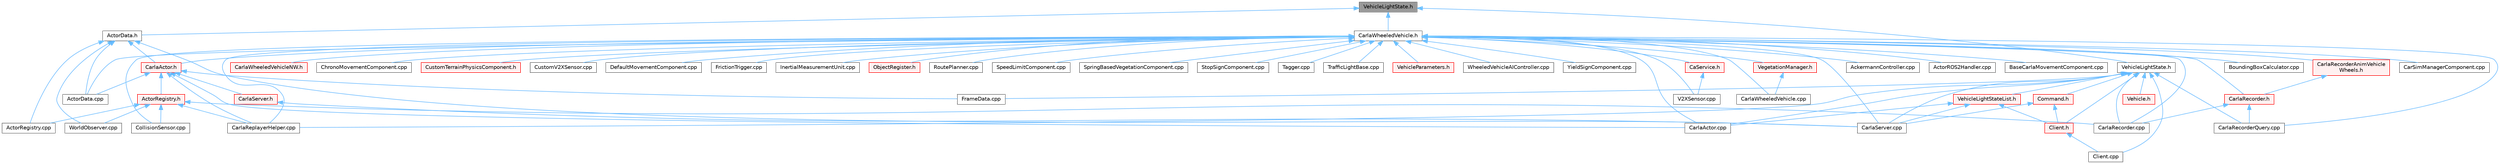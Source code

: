 digraph "VehicleLightState.h"
{
 // INTERACTIVE_SVG=YES
 // LATEX_PDF_SIZE
  bgcolor="transparent";
  edge [fontname=Helvetica,fontsize=10,labelfontname=Helvetica,labelfontsize=10];
  node [fontname=Helvetica,fontsize=10,shape=box,height=0.2,width=0.4];
  Node1 [id="Node000001",label="VehicleLightState.h",height=0.2,width=0.4,color="gray40", fillcolor="grey60", style="filled", fontcolor="black",tooltip=" "];
  Node1 -> Node2 [id="edge1_Node000001_Node000002",dir="back",color="steelblue1",style="solid",tooltip=" "];
  Node2 [id="Node000002",label="ActorData.h",height=0.2,width=0.4,color="grey40", fillcolor="white", style="filled",URL="$de/d7d/ActorData_8h.html",tooltip=" "];
  Node2 -> Node3 [id="edge2_Node000002_Node000003",dir="back",color="steelblue1",style="solid",tooltip=" "];
  Node3 [id="Node000003",label="ActorData.cpp",height=0.2,width=0.4,color="grey40", fillcolor="white", style="filled",URL="$da/d7f/ActorData_8cpp.html",tooltip=" "];
  Node2 -> Node4 [id="edge3_Node000002_Node000004",dir="back",color="steelblue1",style="solid",tooltip=" "];
  Node4 [id="Node000004",label="ActorRegistry.cpp",height=0.2,width=0.4,color="grey40", fillcolor="white", style="filled",URL="$d3/df3/ActorRegistry_8cpp.html",tooltip=" "];
  Node2 -> Node5 [id="edge4_Node000002_Node000005",dir="back",color="steelblue1",style="solid",tooltip=" "];
  Node5 [id="Node000005",label="CarlaActor.h",height=0.2,width=0.4,color="red", fillcolor="#FFF0F0", style="filled",URL="$de/d36/CarlaActor_8h.html",tooltip=" "];
  Node5 -> Node3 [id="edge5_Node000005_Node000003",dir="back",color="steelblue1",style="solid",tooltip=" "];
  Node5 -> Node6 [id="edge6_Node000005_Node000006",dir="back",color="steelblue1",style="solid",tooltip=" "];
  Node6 [id="Node000006",label="ActorRegistry.h",height=0.2,width=0.4,color="red", fillcolor="#FFF0F0", style="filled",URL="$da/de4/ActorRegistry_8h.html",tooltip=" "];
  Node6 -> Node4 [id="edge7_Node000006_Node000004",dir="back",color="steelblue1",style="solid",tooltip=" "];
  Node6 -> Node44 [id="edge8_Node000006_Node000044",dir="back",color="steelblue1",style="solid",tooltip=" "];
  Node44 [id="Node000044",label="CarlaRecorder.cpp",height=0.2,width=0.4,color="grey40", fillcolor="white", style="filled",URL="$da/d49/CarlaRecorder_8cpp.html",tooltip=" "];
  Node6 -> Node18 [id="edge9_Node000006_Node000018",dir="back",color="steelblue1",style="solid",tooltip=" "];
  Node18 [id="Node000018",label="CarlaReplayerHelper.cpp",height=0.2,width=0.4,color="grey40", fillcolor="white", style="filled",URL="$d2/d32/CarlaReplayerHelper_8cpp.html",tooltip=" "];
  Node6 -> Node42 [id="edge10_Node000006_Node000042",dir="back",color="steelblue1",style="solid",tooltip=" "];
  Node42 [id="Node000042",label="CollisionSensor.cpp",height=0.2,width=0.4,color="grey40", fillcolor="white", style="filled",URL="$da/df0/CollisionSensor_8cpp.html",tooltip=" "];
  Node6 -> Node96 [id="edge11_Node000006_Node000096",dir="back",color="steelblue1",style="solid",tooltip=" "];
  Node96 [id="Node000096",label="WorldObserver.cpp",height=0.2,width=0.4,color="grey40", fillcolor="white", style="filled",URL="$d9/de7/WorldObserver_8cpp.html",tooltip=" "];
  Node5 -> Node15 [id="edge12_Node000005_Node000015",dir="back",color="steelblue1",style="solid",tooltip=" "];
  Node15 [id="Node000015",label="CarlaActor.cpp",height=0.2,width=0.4,color="grey40", fillcolor="white", style="filled",URL="$d3/d43/CarlaActor_8cpp.html",tooltip=" "];
  Node5 -> Node18 [id="edge13_Node000005_Node000018",dir="back",color="steelblue1",style="solid",tooltip=" "];
  Node5 -> Node97 [id="edge14_Node000005_Node000097",dir="back",color="steelblue1",style="solid",tooltip=" "];
  Node97 [id="Node000097",label="CarlaServer.h",height=0.2,width=0.4,color="red", fillcolor="#FFF0F0", style="filled",URL="$d0/d35/CarlaServer_8h.html",tooltip=" "];
  Node97 -> Node19 [id="edge15_Node000097_Node000019",dir="back",color="steelblue1",style="solid",tooltip=" "];
  Node19 [id="Node000019",label="CarlaServer.cpp",height=0.2,width=0.4,color="grey40", fillcolor="white", style="filled",URL="$db/d6c/CarlaServer_8cpp.html",tooltip=" "];
  Node5 -> Node24 [id="edge16_Node000005_Node000024",dir="back",color="steelblue1",style="solid",tooltip=" "];
  Node24 [id="Node000024",label="FrameData.cpp",height=0.2,width=0.4,color="grey40", fillcolor="white", style="filled",URL="$df/d8a/FrameData_8cpp.html",tooltip=" "];
  Node2 -> Node19 [id="edge17_Node000002_Node000019",dir="back",color="steelblue1",style="solid",tooltip=" "];
  Node2 -> Node96 [id="edge18_Node000002_Node000096",dir="back",color="steelblue1",style="solid",tooltip=" "];
  Node1 -> Node118 [id="edge19_Node000001_Node000118",dir="back",color="steelblue1",style="solid",tooltip=" "];
  Node118 [id="Node000118",label="CarlaWheeledVehicle.h",height=0.2,width=0.4,color="grey40", fillcolor="white", style="filled",URL="$d3/d00/CarlaWheeledVehicle_8h.html",tooltip=" "];
  Node118 -> Node119 [id="edge20_Node000118_Node000119",dir="back",color="steelblue1",style="solid",tooltip=" "];
  Node119 [id="Node000119",label="AckermannController.cpp",height=0.2,width=0.4,color="grey40", fillcolor="white", style="filled",URL="$d1/d47/AckermannController_8cpp.html",tooltip=" "];
  Node118 -> Node3 [id="edge21_Node000118_Node000003",dir="back",color="steelblue1",style="solid",tooltip=" "];
  Node118 -> Node120 [id="edge22_Node000118_Node000120",dir="back",color="steelblue1",style="solid",tooltip=" "];
  Node120 [id="Node000120",label="ActorROS2Handler.cpp",height=0.2,width=0.4,color="grey40", fillcolor="white", style="filled",URL="$d6/d65/ActorROS2Handler_8cpp.html",tooltip=" "];
  Node118 -> Node121 [id="edge23_Node000118_Node000121",dir="back",color="steelblue1",style="solid",tooltip=" "];
  Node121 [id="Node000121",label="BaseCarlaMovementComponent.cpp",height=0.2,width=0.4,color="grey40", fillcolor="white", style="filled",URL="$da/da6/BaseCarlaMovementComponent_8cpp.html",tooltip=" "];
  Node118 -> Node122 [id="edge24_Node000118_Node000122",dir="back",color="steelblue1",style="solid",tooltip=" "];
  Node122 [id="Node000122",label="BoundingBoxCalculator.cpp",height=0.2,width=0.4,color="grey40", fillcolor="white", style="filled",URL="$dd/dd8/BoundingBoxCalculator_8cpp.html",tooltip=" "];
  Node118 -> Node51 [id="edge25_Node000118_Node000051",dir="back",color="steelblue1",style="solid",tooltip=" "];
  Node51 [id="Node000051",label="CaService.h",height=0.2,width=0.4,color="red", fillcolor="#FFF0F0", style="filled",URL="$df/dd8/CaService_8h.html",tooltip=" "];
  Node51 -> Node53 [id="edge26_Node000051_Node000053",dir="back",color="steelblue1",style="solid",tooltip=" "];
  Node53 [id="Node000053",label="V2XSensor.cpp",height=0.2,width=0.4,color="grey40", fillcolor="white", style="filled",URL="$d2/df9/V2XSensor_8cpp.html",tooltip=" "];
  Node118 -> Node100 [id="edge27_Node000118_Node000100",dir="back",color="steelblue1",style="solid",tooltip=" "];
  Node100 [id="Node000100",label="CarSimManagerComponent.cpp",height=0.2,width=0.4,color="grey40", fillcolor="white", style="filled",URL="$d2/d56/CarSimManagerComponent_8cpp.html",tooltip=" "];
  Node118 -> Node15 [id="edge28_Node000118_Node000015",dir="back",color="steelblue1",style="solid",tooltip=" "];
  Node118 -> Node5 [id="edge29_Node000118_Node000005",dir="back",color="steelblue1",style="solid",tooltip=" "];
  Node118 -> Node44 [id="edge30_Node000118_Node000044",dir="back",color="steelblue1",style="solid",tooltip=" "];
  Node118 -> Node123 [id="edge31_Node000118_Node000123",dir="back",color="steelblue1",style="solid",tooltip=" "];
  Node123 [id="Node000123",label="CarlaRecorder.h",height=0.2,width=0.4,color="red", fillcolor="#FFF0F0", style="filled",URL="$d9/d6a/CarlaRecorder_8h.html",tooltip=" "];
  Node123 -> Node44 [id="edge32_Node000123_Node000044",dir="back",color="steelblue1",style="solid",tooltip=" "];
  Node123 -> Node142 [id="edge33_Node000123_Node000142",dir="back",color="steelblue1",style="solid",tooltip=" "];
  Node142 [id="Node000142",label="CarlaRecorderQuery.cpp",height=0.2,width=0.4,color="grey40", fillcolor="white", style="filled",URL="$de/dc6/CarlaRecorderQuery_8cpp.html",tooltip=" "];
  Node118 -> Node147 [id="edge34_Node000118_Node000147",dir="back",color="steelblue1",style="solid",tooltip=" "];
  Node147 [id="Node000147",label="CarlaRecorderAnimVehicle\lWheels.h",height=0.2,width=0.4,color="red", fillcolor="#FFF0F0", style="filled",URL="$d0/d5c/CarlaRecorderAnimVehicleWheels_8h.html",tooltip=" "];
  Node147 -> Node123 [id="edge35_Node000147_Node000123",dir="back",color="steelblue1",style="solid",tooltip=" "];
  Node118 -> Node142 [id="edge36_Node000118_Node000142",dir="back",color="steelblue1",style="solid",tooltip=" "];
  Node118 -> Node18 [id="edge37_Node000118_Node000018",dir="back",color="steelblue1",style="solid",tooltip=" "];
  Node118 -> Node19 [id="edge38_Node000118_Node000019",dir="back",color="steelblue1",style="solid",tooltip=" "];
  Node118 -> Node21 [id="edge39_Node000118_Node000021",dir="back",color="steelblue1",style="solid",tooltip=" "];
  Node21 [id="Node000021",label="CarlaWheeledVehicle.cpp",height=0.2,width=0.4,color="grey40", fillcolor="white", style="filled",URL="$dc/d65/CarlaWheeledVehicle_8cpp.html",tooltip=" "];
  Node118 -> Node151 [id="edge40_Node000118_Node000151",dir="back",color="steelblue1",style="solid",tooltip=" "];
  Node151 [id="Node000151",label="CarlaWheeledVehicleNW.h",height=0.2,width=0.4,color="red", fillcolor="#FFF0F0", style="filled",URL="$de/dba/CarlaWheeledVehicleNW_8h.html",tooltip=" "];
  Node118 -> Node153 [id="edge41_Node000118_Node000153",dir="back",color="steelblue1",style="solid",tooltip=" "];
  Node153 [id="Node000153",label="ChronoMovementComponent.cpp",height=0.2,width=0.4,color="grey40", fillcolor="white", style="filled",URL="$db/d1c/ChronoMovementComponent_8cpp.html",tooltip=" "];
  Node118 -> Node42 [id="edge42_Node000118_Node000042",dir="back",color="steelblue1",style="solid",tooltip=" "];
  Node118 -> Node109 [id="edge43_Node000118_Node000109",dir="back",color="steelblue1",style="solid",tooltip=" "];
  Node109 [id="Node000109",label="CustomTerrainPhysicsComponent.h",height=0.2,width=0.4,color="red", fillcolor="#FFF0F0", style="filled",URL="$d1/d4f/CustomTerrainPhysicsComponent_8h.html",tooltip=" "];
  Node118 -> Node46 [id="edge44_Node000118_Node000046",dir="back",color="steelblue1",style="solid",tooltip=" "];
  Node46 [id="Node000046",label="CustomV2XSensor.cpp",height=0.2,width=0.4,color="grey40", fillcolor="white", style="filled",URL="$d8/d97/CustomV2XSensor_8cpp.html",tooltip=" "];
  Node118 -> Node154 [id="edge45_Node000118_Node000154",dir="back",color="steelblue1",style="solid",tooltip=" "];
  Node154 [id="Node000154",label="DefaultMovementComponent.cpp",height=0.2,width=0.4,color="grey40", fillcolor="white", style="filled",URL="$d1/d60/DefaultMovementComponent_8cpp.html",tooltip=" "];
  Node118 -> Node48 [id="edge46_Node000118_Node000048",dir="back",color="steelblue1",style="solid",tooltip=" "];
  Node48 [id="Node000048",label="FrictionTrigger.cpp",height=0.2,width=0.4,color="grey40", fillcolor="white", style="filled",URL="$d8/de2/FrictionTrigger_8cpp.html",tooltip=" "];
  Node118 -> Node61 [id="edge47_Node000118_Node000061",dir="back",color="steelblue1",style="solid",tooltip=" "];
  Node61 [id="Node000061",label="InertialMeasurementUnit.cpp",height=0.2,width=0.4,color="grey40", fillcolor="white", style="filled",URL="$d7/d78/InertialMeasurementUnit_8cpp.html",tooltip=" "];
  Node118 -> Node155 [id="edge48_Node000118_Node000155",dir="back",color="steelblue1",style="solid",tooltip=" "];
  Node155 [id="Node000155",label="ObjectRegister.h",height=0.2,width=0.4,color="red", fillcolor="#FFF0F0", style="filled",URL="$d4/d5b/ObjectRegister_8h.html",tooltip=" "];
  Node118 -> Node157 [id="edge49_Node000118_Node000157",dir="back",color="steelblue1",style="solid",tooltip=" "];
  Node157 [id="Node000157",label="RoutePlanner.cpp",height=0.2,width=0.4,color="grey40", fillcolor="white", style="filled",URL="$de/d45/RoutePlanner_8cpp.html",tooltip=" "];
  Node118 -> Node33 [id="edge50_Node000118_Node000033",dir="back",color="steelblue1",style="solid",tooltip=" "];
  Node33 [id="Node000033",label="SpeedLimitComponent.cpp",height=0.2,width=0.4,color="grey40", fillcolor="white", style="filled",URL="$d2/dd9/SpeedLimitComponent_8cpp.html",tooltip=" "];
  Node118 -> Node158 [id="edge51_Node000118_Node000158",dir="back",color="steelblue1",style="solid",tooltip=" "];
  Node158 [id="Node000158",label="SpringBasedVegetationComponent.cpp",height=0.2,width=0.4,color="grey40", fillcolor="white", style="filled",URL="$db/d66/SpringBasedVegetationComponent_8cpp.html",tooltip=" "];
  Node118 -> Node34 [id="edge52_Node000118_Node000034",dir="back",color="steelblue1",style="solid",tooltip=" "];
  Node34 [id="Node000034",label="StopSignComponent.cpp",height=0.2,width=0.4,color="grey40", fillcolor="white", style="filled",URL="$d6/ddb/StopSignComponent_8cpp.html",tooltip=" "];
  Node118 -> Node159 [id="edge53_Node000118_Node000159",dir="back",color="steelblue1",style="solid",tooltip=" "];
  Node159 [id="Node000159",label="Tagger.cpp",height=0.2,width=0.4,color="grey40", fillcolor="white", style="filled",URL="$d2/d35/Tagger_8cpp.html",tooltip=" "];
  Node118 -> Node35 [id="edge54_Node000118_Node000035",dir="back",color="steelblue1",style="solid",tooltip=" "];
  Node35 [id="Node000035",label="TrafficLightBase.cpp",height=0.2,width=0.4,color="grey40", fillcolor="white", style="filled",URL="$d2/d40/TrafficLightBase_8cpp.html",tooltip=" "];
  Node118 -> Node53 [id="edge55_Node000118_Node000053",dir="back",color="steelblue1",style="solid",tooltip=" "];
  Node118 -> Node113 [id="edge56_Node000118_Node000113",dir="back",color="steelblue1",style="solid",tooltip=" "];
  Node113 [id="Node000113",label="VegetationManager.h",height=0.2,width=0.4,color="red", fillcolor="#FFF0F0", style="filled",URL="$d9/d64/VegetationManager_8h.html",tooltip=" "];
  Node113 -> Node21 [id="edge57_Node000113_Node000021",dir="back",color="steelblue1",style="solid",tooltip=" "];
  Node118 -> Node160 [id="edge58_Node000118_Node000160",dir="back",color="steelblue1",style="solid",tooltip=" "];
  Node160 [id="Node000160",label="VehicleParameters.h",height=0.2,width=0.4,color="red", fillcolor="#FFF0F0", style="filled",URL="$d1/d1b/VehicleParameters_8h.html",tooltip=" "];
  Node118 -> Node161 [id="edge59_Node000118_Node000161",dir="back",color="steelblue1",style="solid",tooltip=" "];
  Node161 [id="Node000161",label="WheeledVehicleAIController.cpp",height=0.2,width=0.4,color="grey40", fillcolor="white", style="filled",URL="$d8/de0/WheeledVehicleAIController_8cpp.html",tooltip=" "];
  Node118 -> Node41 [id="edge60_Node000118_Node000041",dir="back",color="steelblue1",style="solid",tooltip=" "];
  Node41 [id="Node000041",label="YieldSignComponent.cpp",height=0.2,width=0.4,color="grey40", fillcolor="white", style="filled",URL="$d4/d36/YieldSignComponent_8cpp.html",tooltip=" "];
  Node1 -> Node162 [id="edge61_Node000001_Node000162",dir="back",color="steelblue1",style="solid",tooltip=" "];
  Node162 [id="Node000162",label="VehicleLightState.h",height=0.2,width=0.4,color="grey40", fillcolor="white", style="filled",URL="$d8/d64/LibCarla_2source_2carla_2rpc_2VehicleLightState_8h.html",tooltip=" "];
  Node162 -> Node15 [id="edge62_Node000162_Node000015",dir="back",color="steelblue1",style="solid",tooltip=" "];
  Node162 -> Node44 [id="edge63_Node000162_Node000044",dir="back",color="steelblue1",style="solid",tooltip=" "];
  Node162 -> Node142 [id="edge64_Node000162_Node000142",dir="back",color="steelblue1",style="solid",tooltip=" "];
  Node162 -> Node18 [id="edge65_Node000162_Node000018",dir="back",color="steelblue1",style="solid",tooltip=" "];
  Node162 -> Node19 [id="edge66_Node000162_Node000019",dir="back",color="steelblue1",style="solid",tooltip=" "];
  Node162 -> Node163 [id="edge67_Node000162_Node000163",dir="back",color="steelblue1",style="solid",tooltip=" "];
  Node163 [id="Node000163",label="Client.cpp",height=0.2,width=0.4,color="grey40", fillcolor="white", style="filled",URL="$dc/d4a/client_2detail_2Client_8cpp.html",tooltip=" "];
  Node162 -> Node164 [id="edge68_Node000162_Node000164",dir="back",color="steelblue1",style="solid",tooltip=" "];
  Node164 [id="Node000164",label="Client.h",height=0.2,width=0.4,color="red", fillcolor="#FFF0F0", style="filled",URL="$df/d8b/client_2detail_2Client_8h.html",tooltip=" "];
  Node164 -> Node163 [id="edge69_Node000164_Node000163",dir="back",color="steelblue1",style="solid",tooltip=" "];
  Node162 -> Node189 [id="edge70_Node000162_Node000189",dir="back",color="steelblue1",style="solid",tooltip=" "];
  Node189 [id="Node000189",label="Command.h",height=0.2,width=0.4,color="red", fillcolor="#FFF0F0", style="filled",URL="$d1/d55/Command_8h.html",tooltip=" "];
  Node189 -> Node19 [id="edge71_Node000189_Node000019",dir="back",color="steelblue1",style="solid",tooltip=" "];
  Node189 -> Node164 [id="edge72_Node000189_Node000164",dir="back",color="steelblue1",style="solid",tooltip=" "];
  Node162 -> Node24 [id="edge73_Node000162_Node000024",dir="back",color="steelblue1",style="solid",tooltip=" "];
  Node162 -> Node207 [id="edge74_Node000162_Node000207",dir="back",color="steelblue1",style="solid",tooltip=" "];
  Node207 [id="Node000207",label="Vehicle.h",height=0.2,width=0.4,color="red", fillcolor="#FFF0F0", style="filled",URL="$d9/d18/Vehicle_8h.html",tooltip=" "];
  Node162 -> Node216 [id="edge75_Node000162_Node000216",dir="back",color="steelblue1",style="solid",tooltip=" "];
  Node216 [id="Node000216",label="VehicleLightStateList.h",height=0.2,width=0.4,color="red", fillcolor="#FFF0F0", style="filled",URL="$d8/d09/VehicleLightStateList_8h.html",tooltip=" "];
  Node216 -> Node15 [id="edge76_Node000216_Node000015",dir="back",color="steelblue1",style="solid",tooltip=" "];
  Node216 -> Node19 [id="edge77_Node000216_Node000019",dir="back",color="steelblue1",style="solid",tooltip=" "];
  Node216 -> Node164 [id="edge78_Node000216_Node000164",dir="back",color="steelblue1",style="solid",tooltip=" "];
}

